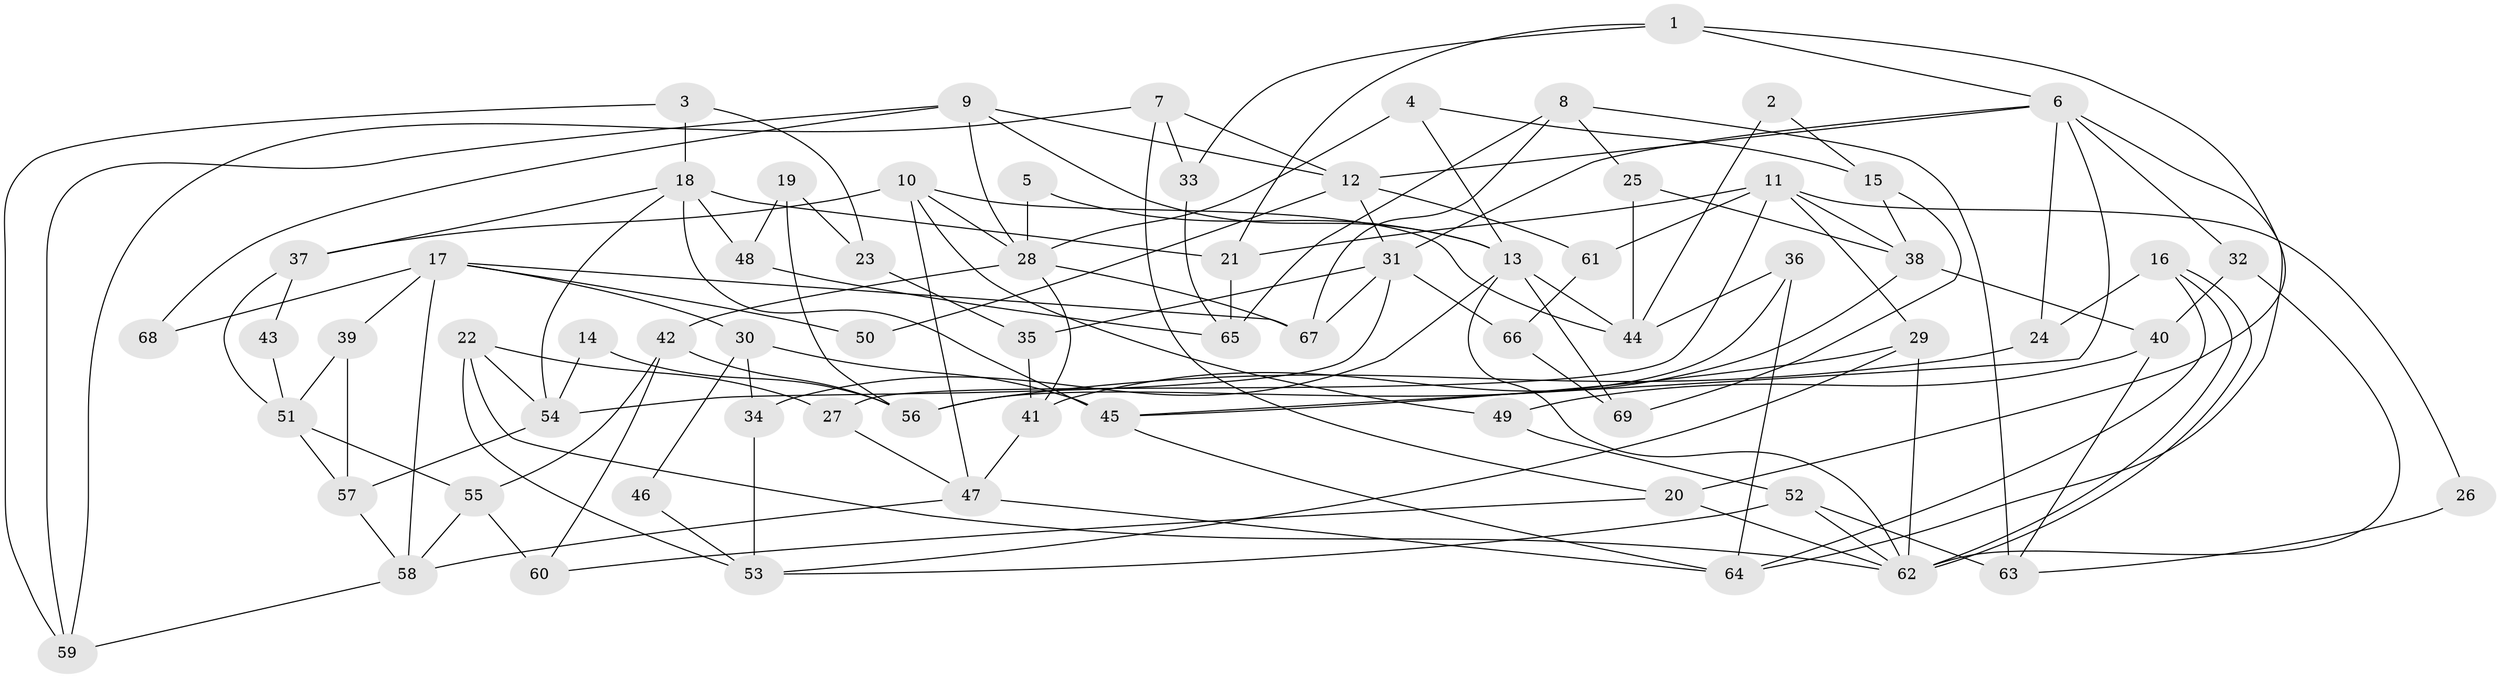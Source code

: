 // coarse degree distribution, {6: 0.14583333333333334, 2: 0.14583333333333334, 3: 0.10416666666666667, 7: 0.16666666666666666, 4: 0.22916666666666666, 5: 0.14583333333333334, 9: 0.020833333333333332, 1: 0.020833333333333332, 8: 0.020833333333333332}
// Generated by graph-tools (version 1.1) at 2025/52/02/27/25 19:52:04]
// undirected, 69 vertices, 138 edges
graph export_dot {
graph [start="1"]
  node [color=gray90,style=filled];
  1;
  2;
  3;
  4;
  5;
  6;
  7;
  8;
  9;
  10;
  11;
  12;
  13;
  14;
  15;
  16;
  17;
  18;
  19;
  20;
  21;
  22;
  23;
  24;
  25;
  26;
  27;
  28;
  29;
  30;
  31;
  32;
  33;
  34;
  35;
  36;
  37;
  38;
  39;
  40;
  41;
  42;
  43;
  44;
  45;
  46;
  47;
  48;
  49;
  50;
  51;
  52;
  53;
  54;
  55;
  56;
  57;
  58;
  59;
  60;
  61;
  62;
  63;
  64;
  65;
  66;
  67;
  68;
  69;
  1 -- 6;
  1 -- 21;
  1 -- 20;
  1 -- 33;
  2 -- 44;
  2 -- 15;
  3 -- 18;
  3 -- 59;
  3 -- 23;
  4 -- 28;
  4 -- 13;
  4 -- 15;
  5 -- 28;
  5 -- 13;
  6 -- 31;
  6 -- 64;
  6 -- 12;
  6 -- 24;
  6 -- 32;
  6 -- 45;
  7 -- 20;
  7 -- 12;
  7 -- 33;
  7 -- 59;
  8 -- 25;
  8 -- 67;
  8 -- 63;
  8 -- 65;
  9 -- 12;
  9 -- 28;
  9 -- 13;
  9 -- 59;
  9 -- 68;
  10 -- 37;
  10 -- 49;
  10 -- 28;
  10 -- 44;
  10 -- 47;
  11 -- 61;
  11 -- 27;
  11 -- 21;
  11 -- 26;
  11 -- 29;
  11 -- 38;
  12 -- 31;
  12 -- 50;
  12 -- 61;
  13 -- 62;
  13 -- 34;
  13 -- 44;
  13 -- 69;
  14 -- 56;
  14 -- 54;
  15 -- 38;
  15 -- 69;
  16 -- 62;
  16 -- 62;
  16 -- 24;
  16 -- 64;
  17 -- 58;
  17 -- 39;
  17 -- 30;
  17 -- 50;
  17 -- 67;
  17 -- 68;
  18 -- 21;
  18 -- 45;
  18 -- 37;
  18 -- 48;
  18 -- 54;
  19 -- 56;
  19 -- 48;
  19 -- 23;
  20 -- 62;
  20 -- 60;
  21 -- 65;
  22 -- 62;
  22 -- 54;
  22 -- 27;
  22 -- 53;
  23 -- 35;
  24 -- 56;
  25 -- 44;
  25 -- 38;
  26 -- 63;
  27 -- 47;
  28 -- 41;
  28 -- 42;
  28 -- 67;
  29 -- 53;
  29 -- 45;
  29 -- 62;
  30 -- 45;
  30 -- 34;
  30 -- 46;
  31 -- 35;
  31 -- 67;
  31 -- 54;
  31 -- 66;
  32 -- 62;
  32 -- 40;
  33 -- 65;
  34 -- 53;
  35 -- 41;
  36 -- 64;
  36 -- 44;
  36 -- 56;
  37 -- 51;
  37 -- 43;
  38 -- 40;
  38 -- 41;
  39 -- 57;
  39 -- 51;
  40 -- 63;
  40 -- 49;
  41 -- 47;
  42 -- 55;
  42 -- 56;
  42 -- 60;
  43 -- 51;
  45 -- 64;
  46 -- 53;
  47 -- 64;
  47 -- 58;
  48 -- 65;
  49 -- 52;
  51 -- 55;
  51 -- 57;
  52 -- 62;
  52 -- 53;
  52 -- 63;
  54 -- 57;
  55 -- 60;
  55 -- 58;
  57 -- 58;
  58 -- 59;
  61 -- 66;
  66 -- 69;
}
